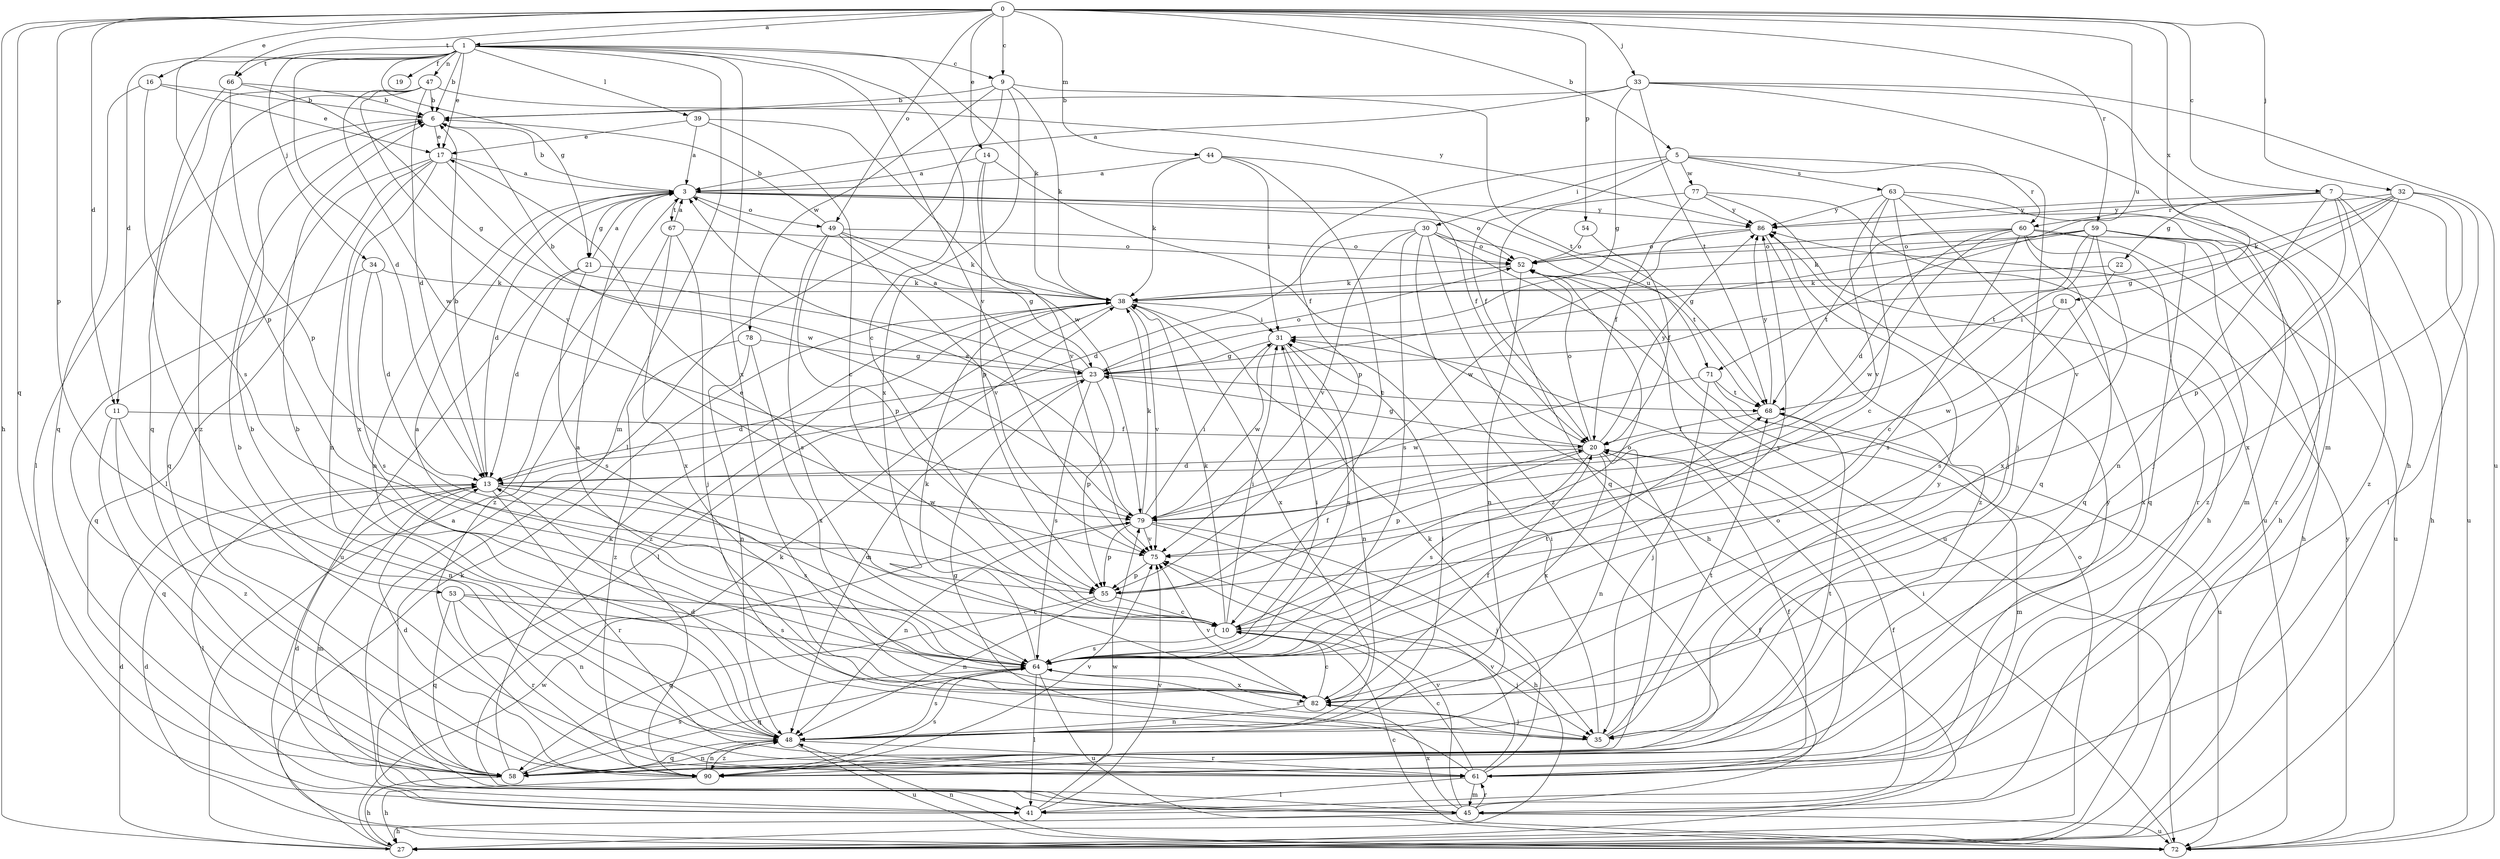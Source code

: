 strict digraph  {
0;
1;
3;
5;
6;
7;
9;
10;
11;
13;
14;
16;
17;
19;
20;
21;
22;
23;
27;
30;
31;
32;
33;
34;
35;
38;
39;
41;
44;
45;
47;
48;
49;
52;
53;
54;
55;
58;
59;
60;
61;
63;
64;
66;
67;
68;
71;
72;
75;
77;
78;
79;
81;
82;
86;
90;
0 -> 1  [label=a];
0 -> 5  [label=b];
0 -> 7  [label=c];
0 -> 9  [label=c];
0 -> 11  [label=d];
0 -> 14  [label=e];
0 -> 16  [label=e];
0 -> 27  [label=h];
0 -> 32  [label=j];
0 -> 33  [label=j];
0 -> 44  [label=m];
0 -> 49  [label=o];
0 -> 53  [label=p];
0 -> 54  [label=p];
0 -> 58  [label=q];
0 -> 59  [label=r];
0 -> 66  [label=t];
0 -> 71  [label=u];
0 -> 81  [label=x];
1 -> 6  [label=b];
1 -> 9  [label=c];
1 -> 10  [label=c];
1 -> 11  [label=d];
1 -> 13  [label=d];
1 -> 17  [label=e];
1 -> 19  [label=f];
1 -> 21  [label=g];
1 -> 34  [label=j];
1 -> 38  [label=k];
1 -> 39  [label=l];
1 -> 45  [label=m];
1 -> 47  [label=n];
1 -> 55  [label=p];
1 -> 66  [label=t];
1 -> 75  [label=v];
1 -> 82  [label=x];
3 -> 6  [label=b];
3 -> 13  [label=d];
3 -> 21  [label=g];
3 -> 48  [label=n];
3 -> 49  [label=o];
3 -> 52  [label=o];
3 -> 67  [label=t];
3 -> 71  [label=u];
3 -> 86  [label=y];
5 -> 20  [label=f];
5 -> 30  [label=i];
5 -> 35  [label=j];
5 -> 55  [label=p];
5 -> 60  [label=r];
5 -> 63  [label=s];
5 -> 77  [label=w];
6 -> 17  [label=e];
6 -> 41  [label=l];
7 -> 22  [label=g];
7 -> 27  [label=h];
7 -> 35  [label=j];
7 -> 48  [label=n];
7 -> 60  [label=r];
7 -> 72  [label=u];
7 -> 86  [label=y];
7 -> 90  [label=z];
9 -> 6  [label=b];
9 -> 38  [label=k];
9 -> 41  [label=l];
9 -> 68  [label=t];
9 -> 78  [label=w];
9 -> 82  [label=x];
10 -> 17  [label=e];
10 -> 31  [label=i];
10 -> 35  [label=j];
10 -> 38  [label=k];
10 -> 52  [label=o];
10 -> 64  [label=s];
11 -> 20  [label=f];
11 -> 48  [label=n];
11 -> 58  [label=q];
11 -> 90  [label=z];
13 -> 6  [label=b];
13 -> 10  [label=c];
13 -> 41  [label=l];
13 -> 45  [label=m];
13 -> 61  [label=r];
13 -> 64  [label=s];
13 -> 79  [label=w];
14 -> 3  [label=a];
14 -> 20  [label=f];
14 -> 55  [label=p];
14 -> 75  [label=v];
16 -> 6  [label=b];
16 -> 17  [label=e];
16 -> 58  [label=q];
16 -> 64  [label=s];
17 -> 3  [label=a];
17 -> 41  [label=l];
17 -> 48  [label=n];
17 -> 58  [label=q];
17 -> 79  [label=w];
17 -> 82  [label=x];
20 -> 13  [label=d];
20 -> 23  [label=g];
20 -> 48  [label=n];
20 -> 52  [label=o];
20 -> 55  [label=p];
20 -> 64  [label=s];
20 -> 82  [label=x];
20 -> 86  [label=y];
21 -> 3  [label=a];
21 -> 13  [label=d];
21 -> 38  [label=k];
21 -> 64  [label=s];
21 -> 72  [label=u];
22 -> 38  [label=k];
22 -> 64  [label=s];
23 -> 3  [label=a];
23 -> 6  [label=b];
23 -> 13  [label=d];
23 -> 48  [label=n];
23 -> 52  [label=o];
23 -> 55  [label=p];
23 -> 64  [label=s];
23 -> 68  [label=t];
27 -> 3  [label=a];
27 -> 13  [label=d];
27 -> 38  [label=k];
27 -> 52  [label=o];
27 -> 79  [label=w];
30 -> 13  [label=d];
30 -> 27  [label=h];
30 -> 52  [label=o];
30 -> 64  [label=s];
30 -> 68  [label=t];
30 -> 72  [label=u];
30 -> 75  [label=v];
30 -> 90  [label=z];
31 -> 23  [label=g];
31 -> 48  [label=n];
31 -> 64  [label=s];
31 -> 79  [label=w];
32 -> 23  [label=g];
32 -> 38  [label=k];
32 -> 41  [label=l];
32 -> 55  [label=p];
32 -> 75  [label=v];
32 -> 82  [label=x];
32 -> 86  [label=y];
33 -> 3  [label=a];
33 -> 6  [label=b];
33 -> 23  [label=g];
33 -> 27  [label=h];
33 -> 45  [label=m];
33 -> 68  [label=t];
33 -> 72  [label=u];
34 -> 13  [label=d];
34 -> 38  [label=k];
34 -> 58  [label=q];
34 -> 64  [label=s];
35 -> 6  [label=b];
35 -> 31  [label=i];
35 -> 64  [label=s];
35 -> 68  [label=t];
35 -> 86  [label=y];
38 -> 31  [label=i];
38 -> 41  [label=l];
38 -> 75  [label=v];
38 -> 82  [label=x];
38 -> 90  [label=z];
39 -> 3  [label=a];
39 -> 10  [label=c];
39 -> 17  [label=e];
39 -> 79  [label=w];
41 -> 20  [label=f];
41 -> 75  [label=v];
41 -> 79  [label=w];
44 -> 3  [label=a];
44 -> 10  [label=c];
44 -> 20  [label=f];
44 -> 31  [label=i];
44 -> 38  [label=k];
45 -> 13  [label=d];
45 -> 20  [label=f];
45 -> 27  [label=h];
45 -> 38  [label=k];
45 -> 61  [label=r];
45 -> 72  [label=u];
45 -> 75  [label=v];
45 -> 82  [label=x];
47 -> 6  [label=b];
47 -> 13  [label=d];
47 -> 58  [label=q];
47 -> 75  [label=v];
47 -> 79  [label=w];
47 -> 86  [label=y];
47 -> 90  [label=z];
48 -> 6  [label=b];
48 -> 13  [label=d];
48 -> 31  [label=i];
48 -> 58  [label=q];
48 -> 61  [label=r];
48 -> 64  [label=s];
48 -> 72  [label=u];
48 -> 90  [label=z];
49 -> 6  [label=b];
49 -> 23  [label=g];
49 -> 38  [label=k];
49 -> 52  [label=o];
49 -> 55  [label=p];
49 -> 64  [label=s];
49 -> 75  [label=v];
52 -> 38  [label=k];
52 -> 48  [label=n];
53 -> 10  [label=c];
53 -> 48  [label=n];
53 -> 58  [label=q];
53 -> 61  [label=r];
53 -> 64  [label=s];
54 -> 20  [label=f];
54 -> 52  [label=o];
55 -> 10  [label=c];
55 -> 20  [label=f];
55 -> 48  [label=n];
55 -> 58  [label=q];
58 -> 27  [label=h];
58 -> 38  [label=k];
58 -> 48  [label=n];
58 -> 64  [label=s];
58 -> 68  [label=t];
59 -> 10  [label=c];
59 -> 23  [label=g];
59 -> 38  [label=k];
59 -> 52  [label=o];
59 -> 58  [label=q];
59 -> 61  [label=r];
59 -> 68  [label=t];
59 -> 82  [label=x];
59 -> 90  [label=z];
60 -> 13  [label=d];
60 -> 27  [label=h];
60 -> 52  [label=o];
60 -> 58  [label=q];
60 -> 61  [label=r];
60 -> 64  [label=s];
60 -> 68  [label=t];
60 -> 72  [label=u];
60 -> 79  [label=w];
61 -> 6  [label=b];
61 -> 10  [label=c];
61 -> 20  [label=f];
61 -> 23  [label=g];
61 -> 38  [label=k];
61 -> 41  [label=l];
61 -> 45  [label=m];
61 -> 52  [label=o];
61 -> 75  [label=v];
61 -> 86  [label=y];
63 -> 10  [label=c];
63 -> 27  [label=h];
63 -> 35  [label=j];
63 -> 45  [label=m];
63 -> 58  [label=q];
63 -> 75  [label=v];
63 -> 86  [label=y];
64 -> 3  [label=a];
64 -> 31  [label=i];
64 -> 38  [label=k];
64 -> 41  [label=l];
64 -> 58  [label=q];
64 -> 68  [label=t];
64 -> 72  [label=u];
64 -> 82  [label=x];
64 -> 86  [label=y];
66 -> 6  [label=b];
66 -> 23  [label=g];
66 -> 55  [label=p];
66 -> 61  [label=r];
67 -> 3  [label=a];
67 -> 35  [label=j];
67 -> 52  [label=o];
67 -> 82  [label=x];
67 -> 90  [label=z];
68 -> 20  [label=f];
68 -> 45  [label=m];
68 -> 86  [label=y];
71 -> 35  [label=j];
71 -> 68  [label=t];
71 -> 72  [label=u];
71 -> 79  [label=w];
72 -> 10  [label=c];
72 -> 13  [label=d];
72 -> 31  [label=i];
72 -> 48  [label=n];
72 -> 86  [label=y];
75 -> 55  [label=p];
77 -> 20  [label=f];
77 -> 27  [label=h];
77 -> 58  [label=q];
77 -> 72  [label=u];
77 -> 86  [label=y];
78 -> 23  [label=g];
78 -> 48  [label=n];
78 -> 82  [label=x];
78 -> 90  [label=z];
79 -> 3  [label=a];
79 -> 27  [label=h];
79 -> 31  [label=i];
79 -> 35  [label=j];
79 -> 38  [label=k];
79 -> 48  [label=n];
79 -> 55  [label=p];
79 -> 75  [label=v];
81 -> 31  [label=i];
81 -> 79  [label=w];
81 -> 82  [label=x];
82 -> 3  [label=a];
82 -> 10  [label=c];
82 -> 20  [label=f];
82 -> 35  [label=j];
82 -> 48  [label=n];
82 -> 75  [label=v];
86 -> 52  [label=o];
86 -> 79  [label=w];
86 -> 90  [label=z];
90 -> 13  [label=d];
90 -> 27  [label=h];
90 -> 48  [label=n];
90 -> 64  [label=s];
90 -> 75  [label=v];
}
